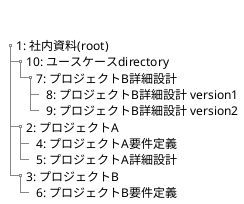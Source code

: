 @startuml
title ディレクトリ構成図
skinparam TitleFontSize 0

salt

{
    {T
        + 1: 社内資料(root)
            ++ 10: ユースケースdirectory
                +++ 7: プロジェクトB詳細設計
                    ++++ 8: プロジェクトB詳細設計 version1
                    ++++ 9: プロジェクトB詳細設計 version2
            ++ 2: プロジェクトA
                +++ 4: プロジェクトA要件定義
                +++ 5: プロジェクトA詳細設計
            ++ 3: プロジェクトB
                +++ 6: プロジェクトB要件定義
    }
}

@enduml